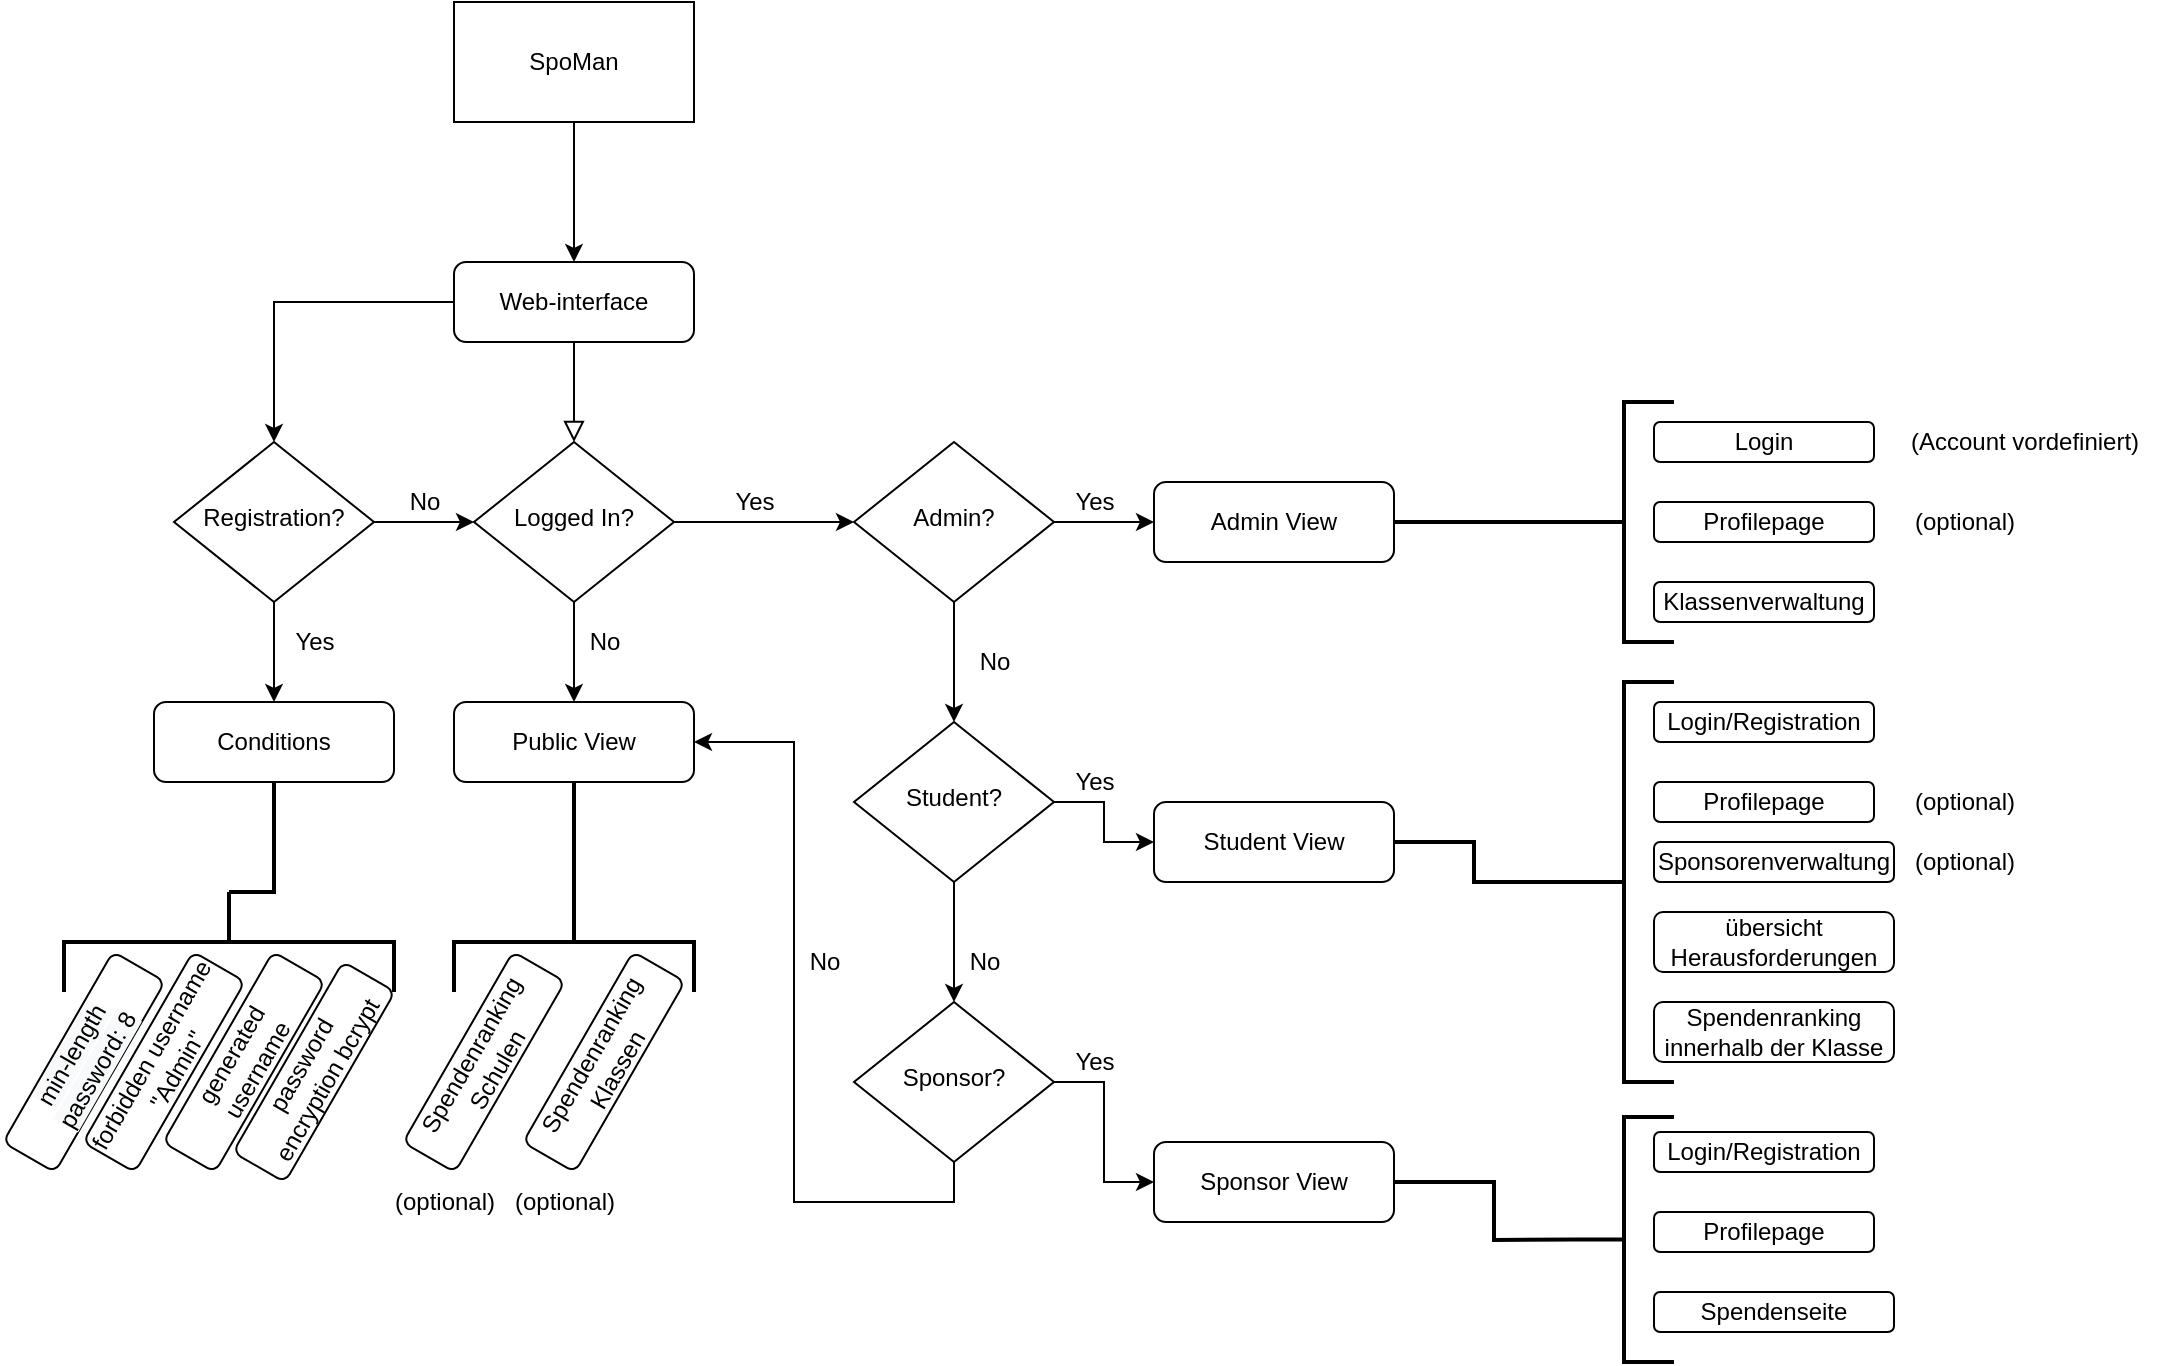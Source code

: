 <mxfile version="14.6.13" type="device"><diagram id="C5RBs43oDa-KdzZeNtuy" name="Page-1"><mxGraphModel dx="2105" dy="607" grid="1" gridSize="10" guides="1" tooltips="1" connect="1" arrows="1" fold="1" page="1" pageScale="1" pageWidth="827" pageHeight="1169" math="0" shadow="0"><root><mxCell id="WIyWlLk6GJQsqaUBKTNV-0"/><mxCell id="WIyWlLk6GJQsqaUBKTNV-1" parent="WIyWlLk6GJQsqaUBKTNV-0"/><mxCell id="WIyWlLk6GJQsqaUBKTNV-2" value="" style="rounded=0;html=1;jettySize=auto;orthogonalLoop=1;fontSize=11;endArrow=block;endFill=0;endSize=8;strokeWidth=1;shadow=0;labelBackgroundColor=none;edgeStyle=orthogonalEdgeStyle;" parent="WIyWlLk6GJQsqaUBKTNV-1" source="WIyWlLk6GJQsqaUBKTNV-3" target="WIyWlLk6GJQsqaUBKTNV-6" edge="1"><mxGeometry relative="1" as="geometry"/></mxCell><mxCell id="e1u1-MNRSG89q3ZfR7XV-51" style="edgeStyle=orthogonalEdgeStyle;rounded=0;orthogonalLoop=1;jettySize=auto;html=1;exitX=0;exitY=0.5;exitDx=0;exitDy=0;entryX=0.5;entryY=0;entryDx=0;entryDy=0;strokeWidth=1;" parent="WIyWlLk6GJQsqaUBKTNV-1" source="WIyWlLk6GJQsqaUBKTNV-3" target="e1u1-MNRSG89q3ZfR7XV-50" edge="1"><mxGeometry relative="1" as="geometry"/></mxCell><mxCell id="WIyWlLk6GJQsqaUBKTNV-3" value="Web-interface" style="rounded=1;whiteSpace=wrap;html=1;fontSize=12;glass=0;strokeWidth=1;shadow=0;" parent="WIyWlLk6GJQsqaUBKTNV-1" vertex="1"><mxGeometry x="110" y="380" width="120" height="40" as="geometry"/></mxCell><mxCell id="e1u1-MNRSG89q3ZfR7XV-13" style="edgeStyle=orthogonalEdgeStyle;rounded=0;orthogonalLoop=1;jettySize=auto;html=1;exitX=0.5;exitY=1;exitDx=0;exitDy=0;entryX=0.5;entryY=0;entryDx=0;entryDy=0;" parent="WIyWlLk6GJQsqaUBKTNV-1" source="WIyWlLk6GJQsqaUBKTNV-6" target="WIyWlLk6GJQsqaUBKTNV-7" edge="1"><mxGeometry relative="1" as="geometry"/></mxCell><mxCell id="e1u1-MNRSG89q3ZfR7XV-15" style="edgeStyle=orthogonalEdgeStyle;rounded=0;orthogonalLoop=1;jettySize=auto;html=1;exitX=1;exitY=0.5;exitDx=0;exitDy=0;" parent="WIyWlLk6GJQsqaUBKTNV-1" source="WIyWlLk6GJQsqaUBKTNV-6" target="WIyWlLk6GJQsqaUBKTNV-10" edge="1"><mxGeometry relative="1" as="geometry"/></mxCell><mxCell id="WIyWlLk6GJQsqaUBKTNV-6" value="Logged In?" style="rhombus;whiteSpace=wrap;html=1;shadow=0;fontFamily=Helvetica;fontSize=12;align=center;strokeWidth=1;spacing=6;spacingTop=-4;" parent="WIyWlLk6GJQsqaUBKTNV-1" vertex="1"><mxGeometry x="120" y="470" width="100" height="80" as="geometry"/></mxCell><mxCell id="WIyWlLk6GJQsqaUBKTNV-7" value="Public View" style="rounded=1;whiteSpace=wrap;html=1;fontSize=12;glass=0;strokeWidth=1;shadow=0;" parent="WIyWlLk6GJQsqaUBKTNV-1" vertex="1"><mxGeometry x="110" y="600" width="120" height="40" as="geometry"/></mxCell><mxCell id="e1u1-MNRSG89q3ZfR7XV-2" style="edgeStyle=orthogonalEdgeStyle;rounded=0;orthogonalLoop=1;jettySize=auto;html=1;exitX=1;exitY=0.5;exitDx=0;exitDy=0;entryX=0;entryY=0.5;entryDx=0;entryDy=0;" parent="WIyWlLk6GJQsqaUBKTNV-1" source="WIyWlLk6GJQsqaUBKTNV-10" target="WIyWlLk6GJQsqaUBKTNV-12" edge="1"><mxGeometry relative="1" as="geometry"/></mxCell><mxCell id="e1u1-MNRSG89q3ZfR7XV-18" style="edgeStyle=orthogonalEdgeStyle;rounded=0;orthogonalLoop=1;jettySize=auto;html=1;exitX=0.5;exitY=1;exitDx=0;exitDy=0;entryX=0.5;entryY=0;entryDx=0;entryDy=0;" parent="WIyWlLk6GJQsqaUBKTNV-1" source="WIyWlLk6GJQsqaUBKTNV-10" target="e1u1-MNRSG89q3ZfR7XV-5" edge="1"><mxGeometry relative="1" as="geometry"/></mxCell><mxCell id="WIyWlLk6GJQsqaUBKTNV-10" value="Admin?" style="rhombus;whiteSpace=wrap;html=1;shadow=0;fontFamily=Helvetica;fontSize=12;align=center;strokeWidth=1;spacing=6;spacingTop=-4;" parent="WIyWlLk6GJQsqaUBKTNV-1" vertex="1"><mxGeometry x="310" y="470" width="100" height="80" as="geometry"/></mxCell><mxCell id="WIyWlLk6GJQsqaUBKTNV-12" value="Admin View" style="rounded=1;whiteSpace=wrap;html=1;fontSize=12;glass=0;strokeWidth=1;shadow=0;" parent="WIyWlLk6GJQsqaUBKTNV-1" vertex="1"><mxGeometry x="460" y="490" width="120" height="40" as="geometry"/></mxCell><mxCell id="e1u1-MNRSG89q3ZfR7XV-1" style="edgeStyle=orthogonalEdgeStyle;rounded=0;orthogonalLoop=1;jettySize=auto;html=1;exitX=0.5;exitY=1;exitDx=0;exitDy=0;entryX=0.5;entryY=0;entryDx=0;entryDy=0;" parent="WIyWlLk6GJQsqaUBKTNV-1" source="e1u1-MNRSG89q3ZfR7XV-0" target="WIyWlLk6GJQsqaUBKTNV-3" edge="1"><mxGeometry relative="1" as="geometry"/></mxCell><mxCell id="e1u1-MNRSG89q3ZfR7XV-0" value="SpoMan" style="rounded=0;whiteSpace=wrap;html=1;" parent="WIyWlLk6GJQsqaUBKTNV-1" vertex="1"><mxGeometry x="110" y="250" width="120" height="60" as="geometry"/></mxCell><mxCell id="e1u1-MNRSG89q3ZfR7XV-4" value="Yes" style="text;html=1;align=center;verticalAlign=middle;resizable=0;points=[];autosize=1;strokeColor=none;fillColor=none;" parent="WIyWlLk6GJQsqaUBKTNV-1" vertex="1"><mxGeometry x="410" y="490" width="40" height="20" as="geometry"/></mxCell><mxCell id="e1u1-MNRSG89q3ZfR7XV-7" style="edgeStyle=orthogonalEdgeStyle;rounded=0;orthogonalLoop=1;jettySize=auto;html=1;exitX=1;exitY=0.5;exitDx=0;exitDy=0;entryX=0;entryY=0.5;entryDx=0;entryDy=0;" parent="WIyWlLk6GJQsqaUBKTNV-1" source="e1u1-MNRSG89q3ZfR7XV-5" target="e1u1-MNRSG89q3ZfR7XV-6" edge="1"><mxGeometry relative="1" as="geometry"/></mxCell><mxCell id="e1u1-MNRSG89q3ZfR7XV-10" style="edgeStyle=orthogonalEdgeStyle;rounded=0;orthogonalLoop=1;jettySize=auto;html=1;exitX=0.5;exitY=1;exitDx=0;exitDy=0;entryX=0.5;entryY=0;entryDx=0;entryDy=0;" parent="WIyWlLk6GJQsqaUBKTNV-1" source="e1u1-MNRSG89q3ZfR7XV-5" target="e1u1-MNRSG89q3ZfR7XV-9" edge="1"><mxGeometry relative="1" as="geometry"/></mxCell><mxCell id="e1u1-MNRSG89q3ZfR7XV-5" value="Student?" style="rhombus;whiteSpace=wrap;html=1;shadow=0;fontFamily=Helvetica;fontSize=12;align=center;strokeWidth=1;spacing=6;spacingTop=-4;" parent="WIyWlLk6GJQsqaUBKTNV-1" vertex="1"><mxGeometry x="310" y="610" width="100" height="80" as="geometry"/></mxCell><mxCell id="e1u1-MNRSG89q3ZfR7XV-6" value="Student View" style="rounded=1;whiteSpace=wrap;html=1;fontSize=12;glass=0;strokeWidth=1;shadow=0;" parent="WIyWlLk6GJQsqaUBKTNV-1" vertex="1"><mxGeometry x="460" y="650" width="120" height="40" as="geometry"/></mxCell><mxCell id="e1u1-MNRSG89q3ZfR7XV-8" value="Yes" style="text;html=1;align=center;verticalAlign=middle;resizable=0;points=[];autosize=1;strokeColor=none;fillColor=none;" parent="WIyWlLk6GJQsqaUBKTNV-1" vertex="1"><mxGeometry x="410" y="630" width="40" height="20" as="geometry"/></mxCell><mxCell id="e1u1-MNRSG89q3ZfR7XV-12" style="edgeStyle=orthogonalEdgeStyle;rounded=0;orthogonalLoop=1;jettySize=auto;html=1;exitX=1;exitY=0.5;exitDx=0;exitDy=0;" parent="WIyWlLk6GJQsqaUBKTNV-1" source="e1u1-MNRSG89q3ZfR7XV-9" target="e1u1-MNRSG89q3ZfR7XV-11" edge="1"><mxGeometry relative="1" as="geometry"/></mxCell><mxCell id="e1u1-MNRSG89q3ZfR7XV-20" style="edgeStyle=orthogonalEdgeStyle;rounded=0;orthogonalLoop=1;jettySize=auto;html=1;exitX=0.5;exitY=1;exitDx=0;exitDy=0;entryX=1;entryY=0.5;entryDx=0;entryDy=0;" parent="WIyWlLk6GJQsqaUBKTNV-1" source="e1u1-MNRSG89q3ZfR7XV-9" target="WIyWlLk6GJQsqaUBKTNV-7" edge="1"><mxGeometry relative="1" as="geometry"><mxPoint x="290" y="620" as="targetPoint"/><Array as="points"><mxPoint x="360" y="850"/><mxPoint x="280" y="850"/><mxPoint x="280" y="620"/></Array></mxGeometry></mxCell><mxCell id="e1u1-MNRSG89q3ZfR7XV-9" value="Sponsor?" style="rhombus;whiteSpace=wrap;html=1;shadow=0;fontFamily=Helvetica;fontSize=12;align=center;strokeWidth=1;spacing=6;spacingTop=-4;" parent="WIyWlLk6GJQsqaUBKTNV-1" vertex="1"><mxGeometry x="310" y="750" width="100" height="80" as="geometry"/></mxCell><mxCell id="e1u1-MNRSG89q3ZfR7XV-11" value="Sponsor View" style="rounded=1;whiteSpace=wrap;html=1;fontSize=12;glass=0;strokeWidth=1;shadow=0;" parent="WIyWlLk6GJQsqaUBKTNV-1" vertex="1"><mxGeometry x="460" y="820" width="120" height="40" as="geometry"/></mxCell><mxCell id="e1u1-MNRSG89q3ZfR7XV-14" value="No" style="text;html=1;align=center;verticalAlign=middle;resizable=0;points=[];autosize=1;strokeColor=none;fillColor=none;" parent="WIyWlLk6GJQsqaUBKTNV-1" vertex="1"><mxGeometry x="170" y="560" width="30" height="20" as="geometry"/></mxCell><mxCell id="e1u1-MNRSG89q3ZfR7XV-16" value="Yes" style="text;html=1;align=center;verticalAlign=middle;resizable=0;points=[];autosize=1;strokeColor=none;fillColor=none;" parent="WIyWlLk6GJQsqaUBKTNV-1" vertex="1"><mxGeometry x="240" y="490" width="40" height="20" as="geometry"/></mxCell><mxCell id="e1u1-MNRSG89q3ZfR7XV-17" value="No" style="text;html=1;align=center;verticalAlign=middle;resizable=0;points=[];autosize=1;strokeColor=none;fillColor=none;" parent="WIyWlLk6GJQsqaUBKTNV-1" vertex="1"><mxGeometry x="360" y="720" width="30" height="20" as="geometry"/></mxCell><mxCell id="e1u1-MNRSG89q3ZfR7XV-19" value="No" style="text;html=1;align=center;verticalAlign=middle;resizable=0;points=[];autosize=1;strokeColor=none;fillColor=none;" parent="WIyWlLk6GJQsqaUBKTNV-1" vertex="1"><mxGeometry x="365" y="570" width="30" height="20" as="geometry"/></mxCell><mxCell id="e1u1-MNRSG89q3ZfR7XV-21" value="No" style="text;html=1;align=center;verticalAlign=middle;resizable=0;points=[];autosize=1;strokeColor=none;fillColor=none;" parent="WIyWlLk6GJQsqaUBKTNV-1" vertex="1"><mxGeometry x="280" y="720" width="30" height="20" as="geometry"/></mxCell><mxCell id="e1u1-MNRSG89q3ZfR7XV-22" value="Yes" style="text;html=1;align=center;verticalAlign=middle;resizable=0;points=[];autosize=1;strokeColor=none;fillColor=none;" parent="WIyWlLk6GJQsqaUBKTNV-1" vertex="1"><mxGeometry x="410" y="770" width="40" height="20" as="geometry"/></mxCell><mxCell id="e1u1-MNRSG89q3ZfR7XV-24" value="Login" style="rounded=1;whiteSpace=wrap;html=1;" parent="WIyWlLk6GJQsqaUBKTNV-1" vertex="1"><mxGeometry x="710" y="460" width="110" height="20" as="geometry"/></mxCell><mxCell id="e1u1-MNRSG89q3ZfR7XV-25" value="Profilepage" style="rounded=1;whiteSpace=wrap;html=1;" parent="WIyWlLk6GJQsqaUBKTNV-1" vertex="1"><mxGeometry x="710" y="500" width="110" height="20" as="geometry"/></mxCell><mxCell id="e1u1-MNRSG89q3ZfR7XV-26" value="Klassenverwaltung" style="rounded=1;whiteSpace=wrap;html=1;" parent="WIyWlLk6GJQsqaUBKTNV-1" vertex="1"><mxGeometry x="710" y="540" width="110" height="20" as="geometry"/></mxCell><mxCell id="e1u1-MNRSG89q3ZfR7XV-28" value="" style="strokeWidth=2;html=1;shape=mxgraph.flowchart.annotation_2;align=left;labelPosition=right;pointerEvents=1;" parent="WIyWlLk6GJQsqaUBKTNV-1" vertex="1"><mxGeometry x="670" y="450" width="50" height="120" as="geometry"/></mxCell><mxCell id="e1u1-MNRSG89q3ZfR7XV-31" value="" style="endArrow=none;html=1;rounded=0;entryX=1;entryY=0.5;entryDx=0;entryDy=0;exitX=0;exitY=0.5;exitDx=0;exitDy=0;exitPerimeter=0;strokeWidth=2;" parent="WIyWlLk6GJQsqaUBKTNV-1" source="e1u1-MNRSG89q3ZfR7XV-28" target="WIyWlLk6GJQsqaUBKTNV-12" edge="1"><mxGeometry width="50" height="50" relative="1" as="geometry"><mxPoint x="650" y="680" as="sourcePoint"/><mxPoint x="700" y="630" as="targetPoint"/></mxGeometry></mxCell><mxCell id="e1u1-MNRSG89q3ZfR7XV-32" value="" style="endArrow=none;html=1;rounded=0;strokeWidth=2;entryX=0;entryY=0.5;entryDx=0;entryDy=0;entryPerimeter=0;exitX=1;exitY=0.5;exitDx=0;exitDy=0;" parent="WIyWlLk6GJQsqaUBKTNV-1" source="e1u1-MNRSG89q3ZfR7XV-6" target="e1u1-MNRSG89q3ZfR7XV-33" edge="1"><mxGeometry width="50" height="50" relative="1" as="geometry"><mxPoint x="530" y="720" as="sourcePoint"/><mxPoint x="580" y="670" as="targetPoint"/><Array as="points"><mxPoint x="620" y="670"/><mxPoint x="620" y="690"/></Array></mxGeometry></mxCell><mxCell id="e1u1-MNRSG89q3ZfR7XV-33" value="" style="strokeWidth=2;html=1;shape=mxgraph.flowchart.annotation_2;align=left;labelPosition=right;pointerEvents=1;" parent="WIyWlLk6GJQsqaUBKTNV-1" vertex="1"><mxGeometry x="670" y="590" width="50" height="200" as="geometry"/></mxCell><mxCell id="e1u1-MNRSG89q3ZfR7XV-34" value="Login/Registration" style="rounded=1;whiteSpace=wrap;html=1;" parent="WIyWlLk6GJQsqaUBKTNV-1" vertex="1"><mxGeometry x="710" y="600" width="110" height="20" as="geometry"/></mxCell><mxCell id="e1u1-MNRSG89q3ZfR7XV-35" value="Profilepage" style="rounded=1;whiteSpace=wrap;html=1;" parent="WIyWlLk6GJQsqaUBKTNV-1" vertex="1"><mxGeometry x="710" y="640" width="110" height="20" as="geometry"/></mxCell><mxCell id="e1u1-MNRSG89q3ZfR7XV-36" value="Sponsorenverwaltung" style="rounded=1;whiteSpace=wrap;html=1;" parent="WIyWlLk6GJQsqaUBKTNV-1" vertex="1"><mxGeometry x="710" y="670" width="120" height="20" as="geometry"/></mxCell><mxCell id="e1u1-MNRSG89q3ZfR7XV-37" value="übersicht Herausforderungen" style="rounded=1;whiteSpace=wrap;html=1;" parent="WIyWlLk6GJQsqaUBKTNV-1" vertex="1"><mxGeometry x="710" y="705" width="120" height="30" as="geometry"/></mxCell><mxCell id="e1u1-MNRSG89q3ZfR7XV-38" value="" style="endArrow=none;html=1;rounded=0;strokeWidth=2;exitX=1;exitY=0.5;exitDx=0;exitDy=0;entryX=0;entryY=0.5;entryDx=0;entryDy=0;entryPerimeter=0;" parent="WIyWlLk6GJQsqaUBKTNV-1" source="e1u1-MNRSG89q3ZfR7XV-11" target="e1u1-MNRSG89q3ZfR7XV-39" edge="1"><mxGeometry width="50" height="50" relative="1" as="geometry"><mxPoint x="600" y="857.5" as="sourcePoint"/><mxPoint x="680" y="840" as="targetPoint"/><Array as="points"><mxPoint x="630" y="840"/><mxPoint x="630" y="869"/></Array></mxGeometry></mxCell><mxCell id="e1u1-MNRSG89q3ZfR7XV-39" value="" style="strokeWidth=2;html=1;shape=mxgraph.flowchart.annotation_2;align=left;labelPosition=right;pointerEvents=1;" parent="WIyWlLk6GJQsqaUBKTNV-1" vertex="1"><mxGeometry x="670" y="807.5" width="50" height="122.5" as="geometry"/></mxCell><mxCell id="e1u1-MNRSG89q3ZfR7XV-40" value="Login/Registration" style="rounded=1;whiteSpace=wrap;html=1;" parent="WIyWlLk6GJQsqaUBKTNV-1" vertex="1"><mxGeometry x="710" y="815" width="110" height="20" as="geometry"/></mxCell><mxCell id="e1u1-MNRSG89q3ZfR7XV-41" value="Profilepage" style="rounded=1;whiteSpace=wrap;html=1;" parent="WIyWlLk6GJQsqaUBKTNV-1" vertex="1"><mxGeometry x="710" y="855" width="110" height="20" as="geometry"/></mxCell><mxCell id="e1u1-MNRSG89q3ZfR7XV-42" value="Spendenseite" style="rounded=1;whiteSpace=wrap;html=1;" parent="WIyWlLk6GJQsqaUBKTNV-1" vertex="1"><mxGeometry x="710" y="895" width="120" height="20" as="geometry"/></mxCell><mxCell id="e1u1-MNRSG89q3ZfR7XV-44" value="" style="endArrow=none;html=1;rounded=0;exitX=0.5;exitY=1;exitDx=0;exitDy=0;strokeWidth=2;entryX=0;entryY=0.5;entryDx=0;entryDy=0;entryPerimeter=0;" parent="WIyWlLk6GJQsqaUBKTNV-1" source="WIyWlLk6GJQsqaUBKTNV-7" target="e1u1-MNRSG89q3ZfR7XV-45" edge="1"><mxGeometry width="50" height="50" relative="1" as="geometry"><mxPoint x="190" y="690" as="sourcePoint"/><mxPoint x="170" y="710" as="targetPoint"/></mxGeometry></mxCell><mxCell id="e1u1-MNRSG89q3ZfR7XV-45" value="" style="strokeWidth=2;html=1;shape=mxgraph.flowchart.annotation_2;align=left;labelPosition=right;pointerEvents=1;rotation=90;" parent="WIyWlLk6GJQsqaUBKTNV-1" vertex="1"><mxGeometry x="145" y="660" width="50" height="120" as="geometry"/></mxCell><mxCell id="e1u1-MNRSG89q3ZfR7XV-46" value="Spendenranking innerhalb der Klasse" style="rounded=1;whiteSpace=wrap;html=1;" parent="WIyWlLk6GJQsqaUBKTNV-1" vertex="1"><mxGeometry x="710" y="750" width="120" height="30" as="geometry"/></mxCell><mxCell id="e1u1-MNRSG89q3ZfR7XV-47" value="Spendenranking Schulen" style="rounded=1;whiteSpace=wrap;html=1;rotation=-60;" parent="WIyWlLk6GJQsqaUBKTNV-1" vertex="1"><mxGeometry x="70" y="765" width="110" height="30" as="geometry"/></mxCell><mxCell id="e1u1-MNRSG89q3ZfR7XV-48" value="Spendenranking Klassen" style="rounded=1;whiteSpace=wrap;html=1;rotation=-60;" parent="WIyWlLk6GJQsqaUBKTNV-1" vertex="1"><mxGeometry x="130" y="765" width="110" height="30" as="geometry"/></mxCell><mxCell id="e1u1-MNRSG89q3ZfR7XV-52" style="edgeStyle=orthogonalEdgeStyle;rounded=0;orthogonalLoop=1;jettySize=auto;html=1;exitX=1;exitY=0.5;exitDx=0;exitDy=0;entryX=0;entryY=0.5;entryDx=0;entryDy=0;strokeWidth=1;" parent="WIyWlLk6GJQsqaUBKTNV-1" source="e1u1-MNRSG89q3ZfR7XV-50" target="WIyWlLk6GJQsqaUBKTNV-6" edge="1"><mxGeometry relative="1" as="geometry"/></mxCell><mxCell id="e1u1-MNRSG89q3ZfR7XV-55" style="edgeStyle=orthogonalEdgeStyle;rounded=0;orthogonalLoop=1;jettySize=auto;html=1;exitX=0.5;exitY=1;exitDx=0;exitDy=0;entryX=0.5;entryY=0;entryDx=0;entryDy=0;strokeWidth=1;" parent="WIyWlLk6GJQsqaUBKTNV-1" source="e1u1-MNRSG89q3ZfR7XV-50" target="e1u1-MNRSG89q3ZfR7XV-54" edge="1"><mxGeometry relative="1" as="geometry"/></mxCell><mxCell id="e1u1-MNRSG89q3ZfR7XV-50" value="Registration?" style="rhombus;whiteSpace=wrap;html=1;shadow=0;fontFamily=Helvetica;fontSize=12;align=center;strokeWidth=1;spacing=6;spacingTop=-4;" parent="WIyWlLk6GJQsqaUBKTNV-1" vertex="1"><mxGeometry x="-30" y="470" width="100" height="80" as="geometry"/></mxCell><mxCell id="e1u1-MNRSG89q3ZfR7XV-53" value="No" style="text;html=1;align=center;verticalAlign=middle;resizable=0;points=[];autosize=1;strokeColor=none;fillColor=none;" parent="WIyWlLk6GJQsqaUBKTNV-1" vertex="1"><mxGeometry x="80" y="490" width="30" height="20" as="geometry"/></mxCell><mxCell id="e1u1-MNRSG89q3ZfR7XV-54" value="Conditions" style="rounded=1;whiteSpace=wrap;html=1;fontSize=12;glass=0;strokeWidth=1;shadow=0;" parent="WIyWlLk6GJQsqaUBKTNV-1" vertex="1"><mxGeometry x="-40" y="600" width="120" height="40" as="geometry"/></mxCell><mxCell id="e1u1-MNRSG89q3ZfR7XV-56" value="Yes" style="text;html=1;align=center;verticalAlign=middle;resizable=0;points=[];autosize=1;strokeColor=none;fillColor=none;" parent="WIyWlLk6GJQsqaUBKTNV-1" vertex="1"><mxGeometry x="20" y="560" width="40" height="20" as="geometry"/></mxCell><mxCell id="e1u1-MNRSG89q3ZfR7XV-57" value="" style="endArrow=none;html=1;rounded=0;exitX=0.5;exitY=1;exitDx=0;exitDy=0;strokeWidth=2;entryX=0;entryY=0.5;entryDx=0;entryDy=0;entryPerimeter=0;" parent="WIyWlLk6GJQsqaUBKTNV-1" source="e1u1-MNRSG89q3ZfR7XV-54" target="e1u1-MNRSG89q3ZfR7XV-58" edge="1"><mxGeometry width="50" height="50" relative="1" as="geometry"><mxPoint x="20" y="660" as="sourcePoint"/><mxPoint x="20" y="715" as="targetPoint"/><Array as="points"><mxPoint x="20" y="670"/><mxPoint x="20" y="695"/></Array></mxGeometry></mxCell><mxCell id="e1u1-MNRSG89q3ZfR7XV-58" value="" style="strokeWidth=2;html=1;shape=mxgraph.flowchart.annotation_2;align=left;labelPosition=right;pointerEvents=1;rotation=90;" parent="WIyWlLk6GJQsqaUBKTNV-1" vertex="1"><mxGeometry x="-27.5" y="637.5" width="50" height="165" as="geometry"/></mxCell><mxCell id="e1u1-MNRSG89q3ZfR7XV-59" value="forbidden username &quot;Admin&quot;" style="rounded=1;whiteSpace=wrap;html=1;rotation=-60;" parent="WIyWlLk6GJQsqaUBKTNV-1" vertex="1"><mxGeometry x="-90" y="765" width="110" height="30" as="geometry"/></mxCell><mxCell id="e1u1-MNRSG89q3ZfR7XV-60" value="generated username" style="rounded=1;whiteSpace=wrap;html=1;rotation=-60;" parent="WIyWlLk6GJQsqaUBKTNV-1" vertex="1"><mxGeometry x="-50" y="765" width="110" height="30" as="geometry"/></mxCell><mxCell id="e1u1-MNRSG89q3ZfR7XV-61" value="password encryption bcrypt" style="rounded=1;whiteSpace=wrap;html=1;rotation=-60;" parent="WIyWlLk6GJQsqaUBKTNV-1" vertex="1"><mxGeometry x="-15" y="770" width="110" height="30" as="geometry"/></mxCell><mxCell id="e1u1-MNRSG89q3ZfR7XV-63" value="&lt;span style=&quot;background-color: rgb(248 , 249 , 250)&quot;&gt;min-length password: 8&lt;/span&gt;" style="rounded=1;whiteSpace=wrap;html=1;rotation=-60;" parent="WIyWlLk6GJQsqaUBKTNV-1" vertex="1"><mxGeometry x="-130" y="765" width="110" height="30" as="geometry"/></mxCell><mxCell id="ou89rvtioqKgwrNtHJds-0" value="(optional)" style="text;html=1;align=center;verticalAlign=middle;resizable=0;points=[];autosize=1;strokeColor=none;" vertex="1" parent="WIyWlLk6GJQsqaUBKTNV-1"><mxGeometry x="830" y="500" width="70" height="20" as="geometry"/></mxCell><mxCell id="ou89rvtioqKgwrNtHJds-1" value="(optional)" style="text;html=1;align=center;verticalAlign=middle;resizable=0;points=[];autosize=1;strokeColor=none;" vertex="1" parent="WIyWlLk6GJQsqaUBKTNV-1"><mxGeometry x="830" y="640" width="70" height="20" as="geometry"/></mxCell><mxCell id="ou89rvtioqKgwrNtHJds-2" value="(optional)" style="text;html=1;align=center;verticalAlign=middle;resizable=0;points=[];autosize=1;strokeColor=none;" vertex="1" parent="WIyWlLk6GJQsqaUBKTNV-1"><mxGeometry x="830" y="670" width="70" height="20" as="geometry"/></mxCell><mxCell id="ou89rvtioqKgwrNtHJds-3" value="(optional)" style="text;html=1;align=center;verticalAlign=middle;resizable=0;points=[];autosize=1;strokeColor=none;" vertex="1" parent="WIyWlLk6GJQsqaUBKTNV-1"><mxGeometry x="70" y="840" width="70" height="20" as="geometry"/></mxCell><mxCell id="ou89rvtioqKgwrNtHJds-4" value="(optional)" style="text;html=1;align=center;verticalAlign=middle;resizable=0;points=[];autosize=1;strokeColor=none;" vertex="1" parent="WIyWlLk6GJQsqaUBKTNV-1"><mxGeometry x="130" y="840" width="70" height="20" as="geometry"/></mxCell><mxCell id="ou89rvtioqKgwrNtHJds-5" value="&lt;span&gt;(Account vordefiniert)&lt;/span&gt;" style="text;html=1;align=center;verticalAlign=middle;resizable=0;points=[];autosize=1;strokeColor=none;" vertex="1" parent="WIyWlLk6GJQsqaUBKTNV-1"><mxGeometry x="830" y="460" width="130" height="20" as="geometry"/></mxCell></root></mxGraphModel></diagram></mxfile>